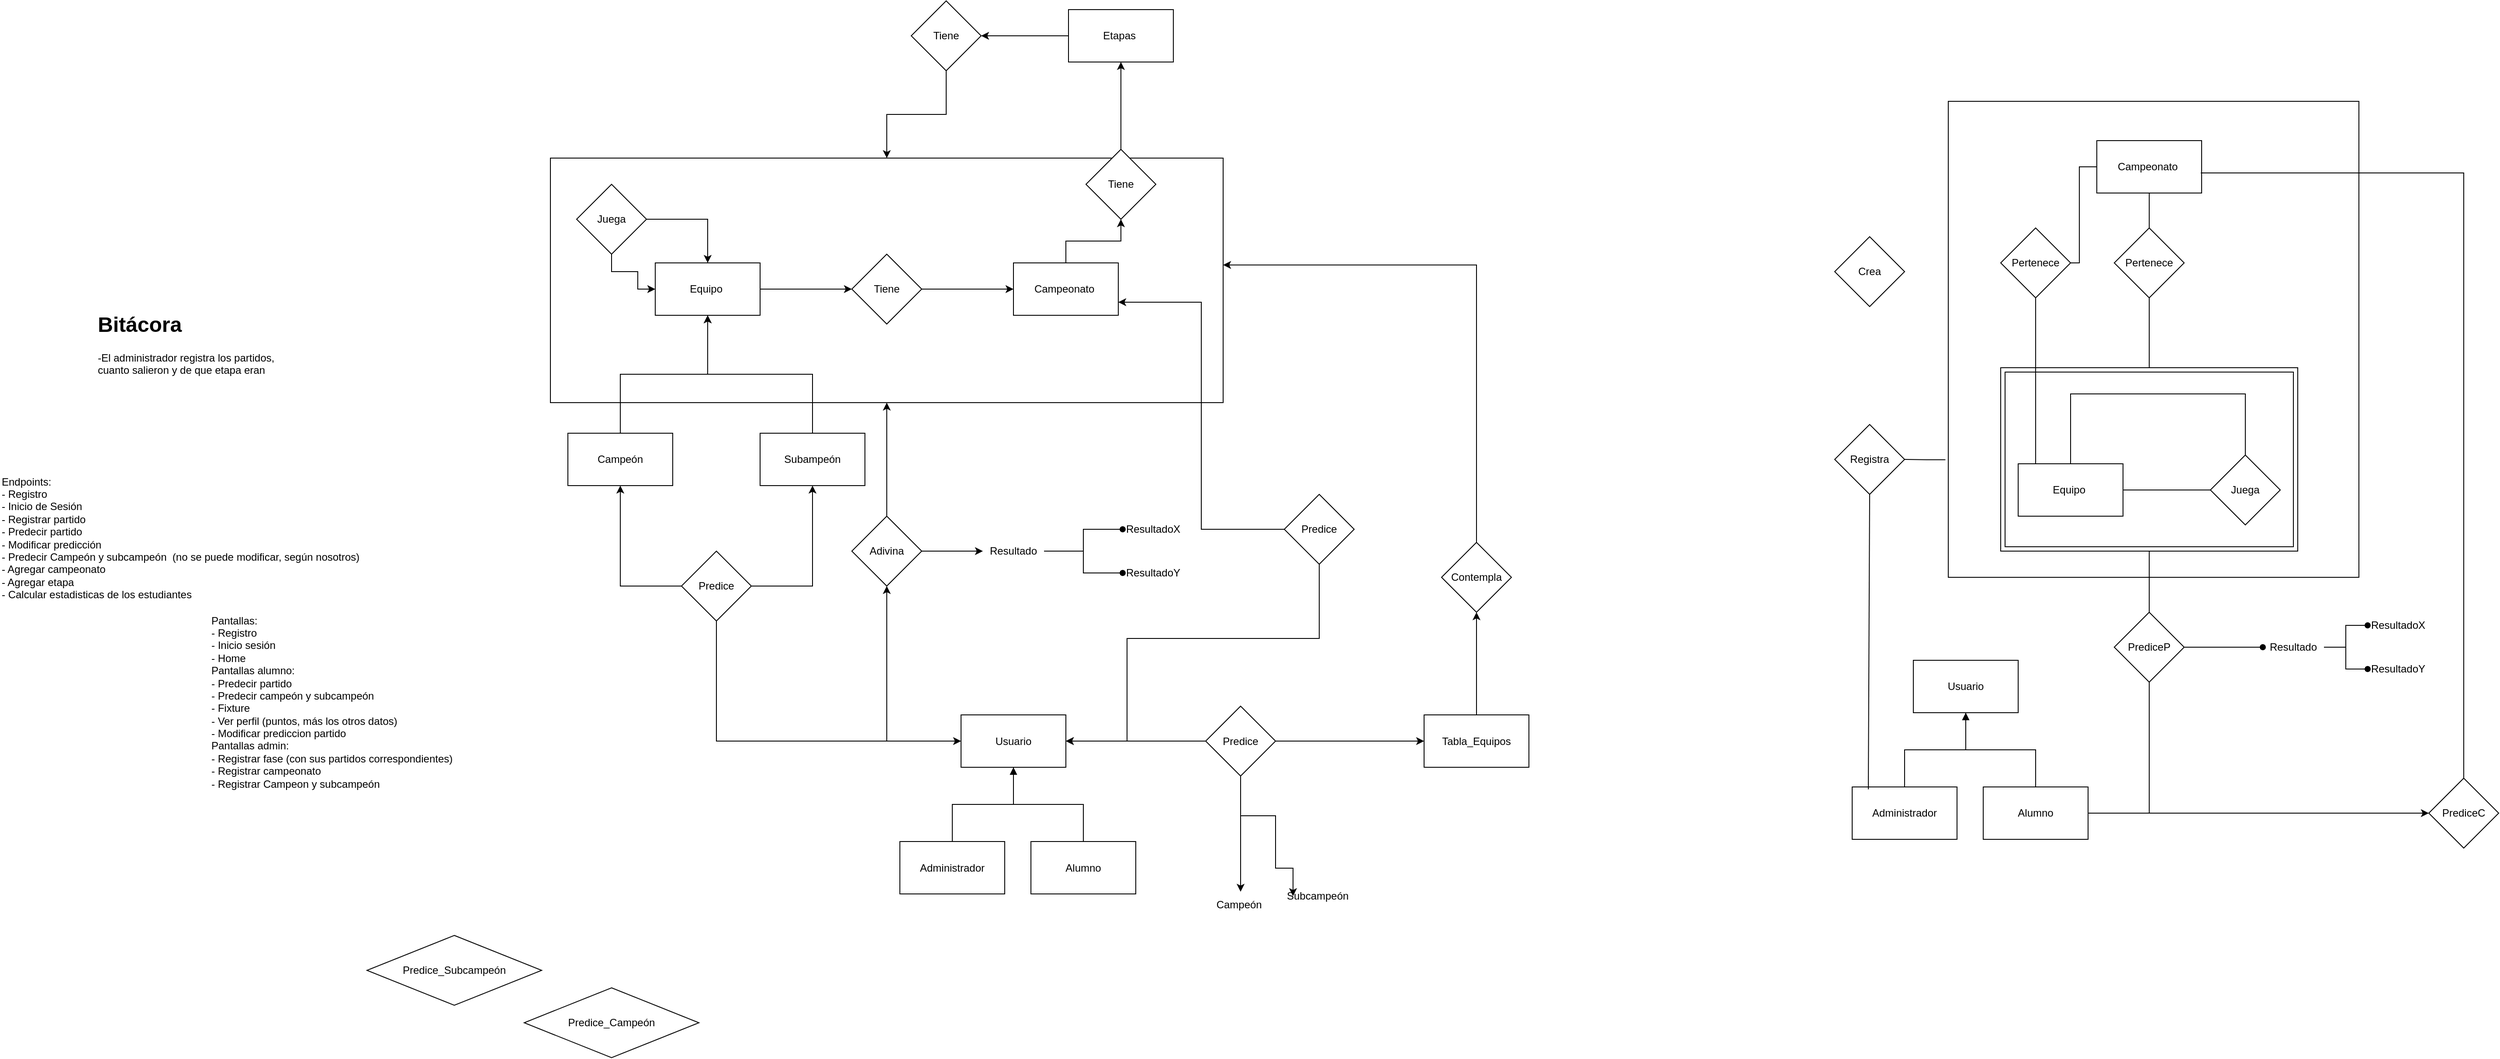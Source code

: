 <mxfile version="24.0.4" type="device">
  <diagram name="Página-1" id="dXuvZrCzdVewI1BWlygH">
    <mxGraphModel dx="3505" dy="1852" grid="1" gridSize="10" guides="1" tooltips="1" connect="1" arrows="1" fold="1" page="1" pageScale="1" pageWidth="827" pageHeight="1169" math="0" shadow="0">
      <root>
        <mxCell id="0" />
        <mxCell id="1" parent="0" />
        <mxCell id="zvLFGMxQSoV8-PF65h6c-11" value="" style="rounded=0;whiteSpace=wrap;html=1;" vertex="1" parent="1">
          <mxGeometry x="-1420" y="100" width="770" height="280" as="geometry" />
        </mxCell>
        <mxCell id="12L8eSCTPUgTgmOG4Fr1-43" value="" style="rounded=0;whiteSpace=wrap;html=1;" parent="1" vertex="1">
          <mxGeometry x="180" y="35" width="470" height="545" as="geometry" />
        </mxCell>
        <mxCell id="12L8eSCTPUgTgmOG4Fr1-37" value="" style="edgeStyle=orthogonalEdgeStyle;rounded=0;orthogonalLoop=1;jettySize=auto;html=1;endArrow=none;endFill=0;exitX=-0.007;exitY=0.753;exitDx=0;exitDy=0;exitPerimeter=0;" parent="1" source="12L8eSCTPUgTgmOG4Fr1-43" target="12L8eSCTPUgTgmOG4Fr1-36" edge="1">
          <mxGeometry relative="1" as="geometry">
            <mxPoint x="190" y="445" as="sourcePoint" />
          </mxGeometry>
        </mxCell>
        <mxCell id="12L8eSCTPUgTgmOG4Fr1-29" value="" style="shape=ext;margin=3;double=1;whiteSpace=wrap;html=1;align=center;" parent="1" vertex="1">
          <mxGeometry x="240" y="340" width="340" height="210" as="geometry" />
        </mxCell>
        <mxCell id="12L8eSCTPUgTgmOG4Fr1-3" value="" style="edgeStyle=orthogonalEdgeStyle;rounded=0;orthogonalLoop=1;jettySize=auto;html=1;endArrow=none;endFill=0;" parent="1" source="12L8eSCTPUgTgmOG4Fr1-1" target="12L8eSCTPUgTgmOG4Fr1-2" edge="1">
          <mxGeometry relative="1" as="geometry" />
        </mxCell>
        <mxCell id="12L8eSCTPUgTgmOG4Fr1-1" value="Equipo&amp;nbsp;" style="rounded=0;whiteSpace=wrap;html=1;strokeColor=default;" parent="1" vertex="1">
          <mxGeometry x="260" y="450" width="120" height="60" as="geometry" />
        </mxCell>
        <mxCell id="12L8eSCTPUgTgmOG4Fr1-5" value="" style="edgeStyle=orthogonalEdgeStyle;rounded=0;orthogonalLoop=1;jettySize=auto;html=1;entryX=0.5;entryY=0;entryDx=0;entryDy=0;endArrow=none;endFill=0;" parent="1" source="12L8eSCTPUgTgmOG4Fr1-2" target="12L8eSCTPUgTgmOG4Fr1-1" edge="1">
          <mxGeometry relative="1" as="geometry">
            <Array as="points">
              <mxPoint x="520" y="370" />
              <mxPoint x="320" y="370" />
            </Array>
          </mxGeometry>
        </mxCell>
        <mxCell id="12L8eSCTPUgTgmOG4Fr1-2" value="Juega" style="rhombus;whiteSpace=wrap;html=1;rounded=0;" parent="1" vertex="1">
          <mxGeometry x="480" y="440" width="80" height="80" as="geometry" />
        </mxCell>
        <mxCell id="12L8eSCTPUgTgmOG4Fr1-33" value="" style="edgeStyle=orthogonalEdgeStyle;rounded=0;orthogonalLoop=1;jettySize=auto;html=1;startArrow=block;startFill=1;endArrow=none;endFill=0;" parent="1" source="12L8eSCTPUgTgmOG4Fr1-7" target="12L8eSCTPUgTgmOG4Fr1-32" edge="1">
          <mxGeometry relative="1" as="geometry" />
        </mxCell>
        <mxCell id="12L8eSCTPUgTgmOG4Fr1-35" value="" style="edgeStyle=orthogonalEdgeStyle;rounded=0;orthogonalLoop=1;jettySize=auto;html=1;endArrow=none;endFill=0;" parent="1" source="12L8eSCTPUgTgmOG4Fr1-7" target="12L8eSCTPUgTgmOG4Fr1-34" edge="1">
          <mxGeometry relative="1" as="geometry" />
        </mxCell>
        <mxCell id="12L8eSCTPUgTgmOG4Fr1-7" value="Usuario" style="rounded=0;whiteSpace=wrap;html=1;" parent="1" vertex="1">
          <mxGeometry x="140" y="675" width="120" height="60" as="geometry" />
        </mxCell>
        <mxCell id="12L8eSCTPUgTgmOG4Fr1-10" value="" style="edgeStyle=orthogonalEdgeStyle;rounded=0;orthogonalLoop=1;jettySize=auto;html=1;endArrow=none;endFill=0;entryX=1;entryY=0.5;entryDx=0;entryDy=0;exitX=0.5;exitY=1;exitDx=0;exitDy=0;" parent="1" source="12L8eSCTPUgTgmOG4Fr1-8" target="12L8eSCTPUgTgmOG4Fr1-34" edge="1">
          <mxGeometry relative="1" as="geometry">
            <mxPoint x="420" y="730" as="targetPoint" />
            <Array as="points">
              <mxPoint x="410" y="850" />
            </Array>
          </mxGeometry>
        </mxCell>
        <mxCell id="12L8eSCTPUgTgmOG4Fr1-12" value="" style="edgeStyle=orthogonalEdgeStyle;rounded=0;orthogonalLoop=1;jettySize=auto;html=1;endArrow=oval;endFill=1;entryX=0;entryY=0.5;entryDx=0;entryDy=0;" parent="1" source="12L8eSCTPUgTgmOG4Fr1-8" target="12L8eSCTPUgTgmOG4Fr1-13" edge="1">
          <mxGeometry relative="1" as="geometry">
            <mxPoint x="530" y="660" as="targetPoint" />
          </mxGeometry>
        </mxCell>
        <mxCell id="12L8eSCTPUgTgmOG4Fr1-31" value="" style="edgeStyle=orthogonalEdgeStyle;rounded=0;orthogonalLoop=1;jettySize=auto;html=1;entryX=0.5;entryY=1;entryDx=0;entryDy=0;endArrow=none;endFill=0;" parent="1" source="12L8eSCTPUgTgmOG4Fr1-8" target="12L8eSCTPUgTgmOG4Fr1-29" edge="1">
          <mxGeometry relative="1" as="geometry" />
        </mxCell>
        <mxCell id="12L8eSCTPUgTgmOG4Fr1-8" value="PrediceP" style="rhombus;whiteSpace=wrap;html=1;rounded=0;" parent="1" vertex="1">
          <mxGeometry x="370" y="620" width="80" height="80" as="geometry" />
        </mxCell>
        <mxCell id="12L8eSCTPUgTgmOG4Fr1-15" value="" style="edgeStyle=orthogonalEdgeStyle;rounded=0;orthogonalLoop=1;jettySize=auto;html=1;endArrow=oval;endFill=1;" parent="1" source="12L8eSCTPUgTgmOG4Fr1-13" target="12L8eSCTPUgTgmOG4Fr1-14" edge="1">
          <mxGeometry relative="1" as="geometry" />
        </mxCell>
        <mxCell id="12L8eSCTPUgTgmOG4Fr1-17" value="" style="edgeStyle=orthogonalEdgeStyle;rounded=0;orthogonalLoop=1;jettySize=auto;html=1;endArrow=oval;endFill=1;" parent="1" source="12L8eSCTPUgTgmOG4Fr1-13" target="12L8eSCTPUgTgmOG4Fr1-16" edge="1">
          <mxGeometry relative="1" as="geometry" />
        </mxCell>
        <mxCell id="12L8eSCTPUgTgmOG4Fr1-13" value="Resultado" style="text;html=1;align=center;verticalAlign=middle;whiteSpace=wrap;rounded=0;" parent="1" vertex="1">
          <mxGeometry x="540" y="645" width="70" height="30" as="geometry" />
        </mxCell>
        <mxCell id="12L8eSCTPUgTgmOG4Fr1-14" value="ResultadoX" style="text;html=1;align=center;verticalAlign=middle;whiteSpace=wrap;rounded=0;" parent="1" vertex="1">
          <mxGeometry x="660" y="620" width="70" height="30" as="geometry" />
        </mxCell>
        <mxCell id="12L8eSCTPUgTgmOG4Fr1-16" value="ResultadoY" style="text;html=1;align=center;verticalAlign=middle;whiteSpace=wrap;rounded=0;" parent="1" vertex="1">
          <mxGeometry x="660" y="670" width="70" height="30" as="geometry" />
        </mxCell>
        <mxCell id="12L8eSCTPUgTgmOG4Fr1-19" value="Campeonato&amp;nbsp;" style="rounded=0;whiteSpace=wrap;html=1;" parent="1" vertex="1">
          <mxGeometry x="350" y="80" width="120" height="60" as="geometry" />
        </mxCell>
        <mxCell id="12L8eSCTPUgTgmOG4Fr1-24" value="" style="edgeStyle=orthogonalEdgeStyle;rounded=0;orthogonalLoop=1;jettySize=auto;html=1;endArrow=none;endFill=0;" parent="1" source="12L8eSCTPUgTgmOG4Fr1-22" target="12L8eSCTPUgTgmOG4Fr1-19" edge="1">
          <mxGeometry relative="1" as="geometry" />
        </mxCell>
        <mxCell id="12L8eSCTPUgTgmOG4Fr1-30" value="" style="edgeStyle=orthogonalEdgeStyle;rounded=0;orthogonalLoop=1;jettySize=auto;html=1;endArrow=none;endFill=0;" parent="1" source="12L8eSCTPUgTgmOG4Fr1-22" target="12L8eSCTPUgTgmOG4Fr1-29" edge="1">
          <mxGeometry relative="1" as="geometry" />
        </mxCell>
        <mxCell id="12L8eSCTPUgTgmOG4Fr1-22" value="Pertenece" style="rhombus;whiteSpace=wrap;html=1;rounded=0;" parent="1" vertex="1">
          <mxGeometry x="370" y="180" width="80" height="80" as="geometry" />
        </mxCell>
        <mxCell id="12L8eSCTPUgTgmOG4Fr1-32" value="Administrador" style="rounded=0;whiteSpace=wrap;html=1;" parent="1" vertex="1">
          <mxGeometry x="70" y="820" width="120" height="60" as="geometry" />
        </mxCell>
        <mxCell id="12L8eSCTPUgTgmOG4Fr1-47" value="" style="edgeStyle=orthogonalEdgeStyle;rounded=0;orthogonalLoop=1;jettySize=auto;html=1;entryX=0;entryY=0.5;entryDx=0;entryDy=0;" parent="1" source="12L8eSCTPUgTgmOG4Fr1-34" target="12L8eSCTPUgTgmOG4Fr1-45" edge="1">
          <mxGeometry relative="1" as="geometry">
            <mxPoint x="440" y="850" as="targetPoint" />
          </mxGeometry>
        </mxCell>
        <mxCell id="12L8eSCTPUgTgmOG4Fr1-34" value="Alumno" style="rounded=0;whiteSpace=wrap;html=1;" parent="1" vertex="1">
          <mxGeometry x="220" y="820" width="120" height="60" as="geometry" />
        </mxCell>
        <mxCell id="12L8eSCTPUgTgmOG4Fr1-36" value="Registra" style="rhombus;whiteSpace=wrap;html=1;" parent="1" vertex="1">
          <mxGeometry x="50" y="405" width="80" height="80" as="geometry" />
        </mxCell>
        <mxCell id="12L8eSCTPUgTgmOG4Fr1-38" value="" style="endArrow=none;html=1;rounded=0;entryX=0.5;entryY=1;entryDx=0;entryDy=0;exitX=0.154;exitY=0.045;exitDx=0;exitDy=0;exitPerimeter=0;" parent="1" source="12L8eSCTPUgTgmOG4Fr1-32" target="12L8eSCTPUgTgmOG4Fr1-36" edge="1">
          <mxGeometry width="50" height="50" relative="1" as="geometry">
            <mxPoint x="420" y="690" as="sourcePoint" />
            <mxPoint x="470" y="640" as="targetPoint" />
          </mxGeometry>
        </mxCell>
        <mxCell id="12L8eSCTPUgTgmOG4Fr1-41" value="Crea" style="rhombus;whiteSpace=wrap;html=1;" parent="1" vertex="1">
          <mxGeometry x="50" y="190" width="80" height="80" as="geometry" />
        </mxCell>
        <mxCell id="12L8eSCTPUgTgmOG4Fr1-49" value="" style="edgeStyle=orthogonalEdgeStyle;rounded=0;orthogonalLoop=1;jettySize=auto;html=1;entryX=0.992;entryY=0.617;entryDx=0;entryDy=0;entryPerimeter=0;endArrow=none;endFill=0;" parent="1" source="12L8eSCTPUgTgmOG4Fr1-45" target="12L8eSCTPUgTgmOG4Fr1-19" edge="1">
          <mxGeometry relative="1" as="geometry">
            <mxPoint x="770" y="690" as="targetPoint" />
            <Array as="points">
              <mxPoint x="770" y="117" />
            </Array>
          </mxGeometry>
        </mxCell>
        <mxCell id="12L8eSCTPUgTgmOG4Fr1-45" value="PrediceC" style="rhombus;whiteSpace=wrap;html=1;rounded=0;" parent="1" vertex="1">
          <mxGeometry x="730" y="810" width="80" height="80" as="geometry" />
        </mxCell>
        <mxCell id="12L8eSCTPUgTgmOG4Fr1-52" value="" style="edgeStyle=orthogonalEdgeStyle;rounded=0;orthogonalLoop=1;jettySize=auto;html=1;entryX=0;entryY=0.5;entryDx=0;entryDy=0;endArrow=none;endFill=0;" parent="1" source="12L8eSCTPUgTgmOG4Fr1-50" target="12L8eSCTPUgTgmOG4Fr1-19" edge="1">
          <mxGeometry relative="1" as="geometry">
            <mxPoint x="280" y="60" as="targetPoint" />
            <Array as="points">
              <mxPoint x="330" y="220" />
              <mxPoint x="330" y="110" />
            </Array>
          </mxGeometry>
        </mxCell>
        <mxCell id="12L8eSCTPUgTgmOG4Fr1-53" value="" style="edgeStyle=orthogonalEdgeStyle;rounded=0;orthogonalLoop=1;jettySize=auto;html=1;endArrow=none;endFill=0;" parent="1" source="12L8eSCTPUgTgmOG4Fr1-50" edge="1">
          <mxGeometry relative="1" as="geometry">
            <mxPoint x="280" y="450" as="targetPoint" />
            <Array as="points">
              <mxPoint x="280" y="450" />
            </Array>
          </mxGeometry>
        </mxCell>
        <mxCell id="12L8eSCTPUgTgmOG4Fr1-50" value="Pertenece" style="rhombus;whiteSpace=wrap;html=1;" parent="1" vertex="1">
          <mxGeometry x="240" y="180" width="80" height="80" as="geometry" />
        </mxCell>
        <mxCell id="zvLFGMxQSoV8-PF65h6c-19" value="" style="edgeStyle=orthogonalEdgeStyle;rounded=0;orthogonalLoop=1;jettySize=auto;html=1;" edge="1" parent="1" source="zvLFGMxQSoV8-PF65h6c-2" target="zvLFGMxQSoV8-PF65h6c-18">
          <mxGeometry relative="1" as="geometry" />
        </mxCell>
        <mxCell id="zvLFGMxQSoV8-PF65h6c-2" value="Equipo&amp;nbsp;" style="rounded=0;whiteSpace=wrap;html=1;strokeColor=default;" vertex="1" parent="1">
          <mxGeometry x="-1300" y="220" width="120" height="60" as="geometry" />
        </mxCell>
        <mxCell id="zvLFGMxQSoV8-PF65h6c-69" value="" style="edgeStyle=orthogonalEdgeStyle;rounded=0;orthogonalLoop=1;jettySize=auto;html=1;" edge="1" parent="1" source="zvLFGMxQSoV8-PF65h6c-3" target="zvLFGMxQSoV8-PF65h6c-70">
          <mxGeometry relative="1" as="geometry">
            <mxPoint x="-830" y="150.0" as="targetPoint" />
          </mxGeometry>
        </mxCell>
        <mxCell id="zvLFGMxQSoV8-PF65h6c-3" value="Campeonato&amp;nbsp;" style="rounded=0;whiteSpace=wrap;html=1;" vertex="1" parent="1">
          <mxGeometry x="-890" y="220" width="120" height="60" as="geometry" />
        </mxCell>
        <mxCell id="zvLFGMxQSoV8-PF65h6c-6" value="" style="edgeStyle=orthogonalEdgeStyle;rounded=0;orthogonalLoop=1;jettySize=auto;html=1;startArrow=block;startFill=1;endArrow=none;endFill=0;" edge="1" parent="1" source="zvLFGMxQSoV8-PF65h6c-8" target="zvLFGMxQSoV8-PF65h6c-9">
          <mxGeometry relative="1" as="geometry" />
        </mxCell>
        <mxCell id="zvLFGMxQSoV8-PF65h6c-7" value="" style="edgeStyle=orthogonalEdgeStyle;rounded=0;orthogonalLoop=1;jettySize=auto;html=1;endArrow=none;endFill=0;" edge="1" parent="1" source="zvLFGMxQSoV8-PF65h6c-8" target="zvLFGMxQSoV8-PF65h6c-10">
          <mxGeometry relative="1" as="geometry" />
        </mxCell>
        <mxCell id="zvLFGMxQSoV8-PF65h6c-22" value="" style="edgeStyle=orthogonalEdgeStyle;rounded=0;orthogonalLoop=1;jettySize=auto;html=1;" edge="1" parent="1" source="zvLFGMxQSoV8-PF65h6c-8" target="zvLFGMxQSoV8-PF65h6c-21">
          <mxGeometry relative="1" as="geometry" />
        </mxCell>
        <mxCell id="zvLFGMxQSoV8-PF65h6c-8" value="Usuario" style="rounded=0;whiteSpace=wrap;html=1;" vertex="1" parent="1">
          <mxGeometry x="-950" y="737.5" width="120" height="60" as="geometry" />
        </mxCell>
        <mxCell id="zvLFGMxQSoV8-PF65h6c-9" value="Administrador" style="rounded=0;whiteSpace=wrap;html=1;" vertex="1" parent="1">
          <mxGeometry x="-1020" y="882.5" width="120" height="60" as="geometry" />
        </mxCell>
        <mxCell id="zvLFGMxQSoV8-PF65h6c-10" value="Alumno" style="rounded=0;whiteSpace=wrap;html=1;" vertex="1" parent="1">
          <mxGeometry x="-870" y="882.5" width="120" height="60" as="geometry" />
        </mxCell>
        <mxCell id="zvLFGMxQSoV8-PF65h6c-15" value="" style="edgeStyle=orthogonalEdgeStyle;rounded=0;orthogonalLoop=1;jettySize=auto;html=1;entryX=0;entryY=0.5;entryDx=0;entryDy=0;" edge="1" parent="1" source="zvLFGMxQSoV8-PF65h6c-13" target="zvLFGMxQSoV8-PF65h6c-2">
          <mxGeometry relative="1" as="geometry">
            <mxPoint x="-1350.0" y="330" as="targetPoint" />
            <Array as="points">
              <mxPoint x="-1350" y="230" />
              <mxPoint x="-1320" y="230" />
              <mxPoint x="-1320" y="250" />
            </Array>
          </mxGeometry>
        </mxCell>
        <mxCell id="zvLFGMxQSoV8-PF65h6c-17" value="" style="edgeStyle=orthogonalEdgeStyle;rounded=0;orthogonalLoop=1;jettySize=auto;html=1;" edge="1" parent="1" source="zvLFGMxQSoV8-PF65h6c-13" target="zvLFGMxQSoV8-PF65h6c-2">
          <mxGeometry relative="1" as="geometry">
            <mxPoint x="-1190.0" y="170" as="targetPoint" />
          </mxGeometry>
        </mxCell>
        <mxCell id="zvLFGMxQSoV8-PF65h6c-13" value="Juega" style="rhombus;whiteSpace=wrap;html=1;rounded=0;" vertex="1" parent="1">
          <mxGeometry x="-1390" y="130" width="80" height="80" as="geometry" />
        </mxCell>
        <mxCell id="zvLFGMxQSoV8-PF65h6c-20" value="" style="edgeStyle=orthogonalEdgeStyle;rounded=0;orthogonalLoop=1;jettySize=auto;html=1;" edge="1" parent="1" source="zvLFGMxQSoV8-PF65h6c-18" target="zvLFGMxQSoV8-PF65h6c-3">
          <mxGeometry relative="1" as="geometry" />
        </mxCell>
        <mxCell id="zvLFGMxQSoV8-PF65h6c-18" value="Tiene" style="rhombus;whiteSpace=wrap;html=1;rounded=0;" vertex="1" parent="1">
          <mxGeometry x="-1075" y="210" width="80" height="80" as="geometry" />
        </mxCell>
        <mxCell id="zvLFGMxQSoV8-PF65h6c-24" value="" style="edgeStyle=orthogonalEdgeStyle;rounded=0;orthogonalLoop=1;jettySize=auto;html=1;" edge="1" parent="1" source="zvLFGMxQSoV8-PF65h6c-21" target="zvLFGMxQSoV8-PF65h6c-11">
          <mxGeometry relative="1" as="geometry">
            <mxPoint x="-1280" y="430" as="targetPoint" />
            <Array as="points" />
          </mxGeometry>
        </mxCell>
        <mxCell id="zvLFGMxQSoV8-PF65h6c-30" value="" style="edgeStyle=orthogonalEdgeStyle;rounded=0;orthogonalLoop=1;jettySize=auto;html=1;" edge="1" parent="1" source="zvLFGMxQSoV8-PF65h6c-21" target="zvLFGMxQSoV8-PF65h6c-27">
          <mxGeometry relative="1" as="geometry" />
        </mxCell>
        <mxCell id="zvLFGMxQSoV8-PF65h6c-21" value="Adivina" style="rhombus;whiteSpace=wrap;html=1;rounded=0;" vertex="1" parent="1">
          <mxGeometry x="-1075" y="510" width="80" height="80" as="geometry" />
        </mxCell>
        <mxCell id="zvLFGMxQSoV8-PF65h6c-25" value="" style="edgeStyle=orthogonalEdgeStyle;rounded=0;orthogonalLoop=1;jettySize=auto;html=1;endArrow=oval;endFill=1;" edge="1" parent="1" source="zvLFGMxQSoV8-PF65h6c-27" target="zvLFGMxQSoV8-PF65h6c-28">
          <mxGeometry relative="1" as="geometry" />
        </mxCell>
        <mxCell id="zvLFGMxQSoV8-PF65h6c-26" value="" style="edgeStyle=orthogonalEdgeStyle;rounded=0;orthogonalLoop=1;jettySize=auto;html=1;endArrow=oval;endFill=1;" edge="1" parent="1" source="zvLFGMxQSoV8-PF65h6c-27" target="zvLFGMxQSoV8-PF65h6c-29">
          <mxGeometry relative="1" as="geometry" />
        </mxCell>
        <mxCell id="zvLFGMxQSoV8-PF65h6c-27" value="Resultado" style="text;html=1;align=center;verticalAlign=middle;whiteSpace=wrap;rounded=0;" vertex="1" parent="1">
          <mxGeometry x="-925" y="535" width="70" height="30" as="geometry" />
        </mxCell>
        <mxCell id="zvLFGMxQSoV8-PF65h6c-28" value="ResultadoX" style="text;html=1;align=center;verticalAlign=middle;whiteSpace=wrap;rounded=0;" vertex="1" parent="1">
          <mxGeometry x="-765" y="510" width="70" height="30" as="geometry" />
        </mxCell>
        <mxCell id="zvLFGMxQSoV8-PF65h6c-29" value="ResultadoY" style="text;html=1;align=center;verticalAlign=middle;whiteSpace=wrap;rounded=0;" vertex="1" parent="1">
          <mxGeometry x="-765" y="560" width="70" height="30" as="geometry" />
        </mxCell>
        <mxCell id="zvLFGMxQSoV8-PF65h6c-35" value="" style="edgeStyle=orthogonalEdgeStyle;rounded=0;orthogonalLoop=1;jettySize=auto;html=1;" edge="1" parent="1" source="zvLFGMxQSoV8-PF65h6c-31" target="zvLFGMxQSoV8-PF65h6c-34">
          <mxGeometry relative="1" as="geometry" />
        </mxCell>
        <mxCell id="zvLFGMxQSoV8-PF65h6c-31" value="Tabla_Equipos" style="rounded=0;whiteSpace=wrap;html=1;strokeColor=default;" vertex="1" parent="1">
          <mxGeometry x="-420" y="737.5" width="120" height="60" as="geometry" />
        </mxCell>
        <mxCell id="zvLFGMxQSoV8-PF65h6c-37" value="" style="edgeStyle=orthogonalEdgeStyle;rounded=0;orthogonalLoop=1;jettySize=auto;html=1;exitX=0.5;exitY=0;exitDx=0;exitDy=0;entryX=1;entryY=0.437;entryDx=0;entryDy=0;entryPerimeter=0;" edge="1" parent="1" source="zvLFGMxQSoV8-PF65h6c-34" target="zvLFGMxQSoV8-PF65h6c-11">
          <mxGeometry relative="1" as="geometry">
            <mxPoint x="34.997" y="439.997" as="sourcePoint" />
            <mxPoint x="-600.003" y="239.93" as="targetPoint" />
          </mxGeometry>
        </mxCell>
        <mxCell id="zvLFGMxQSoV8-PF65h6c-34" value="Contempla" style="rhombus;whiteSpace=wrap;html=1;rounded=0;" vertex="1" parent="1">
          <mxGeometry x="-400" y="540" width="80" height="80" as="geometry" />
        </mxCell>
        <mxCell id="zvLFGMxQSoV8-PF65h6c-40" value="" style="edgeStyle=orthogonalEdgeStyle;rounded=0;orthogonalLoop=1;jettySize=auto;html=1;entryX=1;entryY=0.5;entryDx=0;entryDy=0;" edge="1" parent="1" source="zvLFGMxQSoV8-PF65h6c-38" target="zvLFGMxQSoV8-PF65h6c-8">
          <mxGeometry relative="1" as="geometry">
            <mxPoint x="-790" y="767.5" as="targetPoint" />
          </mxGeometry>
        </mxCell>
        <mxCell id="zvLFGMxQSoV8-PF65h6c-42" value="" style="edgeStyle=orthogonalEdgeStyle;rounded=0;orthogonalLoop=1;jettySize=auto;html=1;entryX=0;entryY=0.5;entryDx=0;entryDy=0;" edge="1" parent="1" source="zvLFGMxQSoV8-PF65h6c-38" target="zvLFGMxQSoV8-PF65h6c-31">
          <mxGeometry relative="1" as="geometry">
            <mxPoint x="-470" y="767.5" as="targetPoint" />
          </mxGeometry>
        </mxCell>
        <mxCell id="zvLFGMxQSoV8-PF65h6c-46" value="" style="edgeStyle=orthogonalEdgeStyle;rounded=0;orthogonalLoop=1;jettySize=auto;html=1;" edge="1" parent="1" source="zvLFGMxQSoV8-PF65h6c-38" target="zvLFGMxQSoV8-PF65h6c-47">
          <mxGeometry relative="1" as="geometry">
            <mxPoint x="-630" y="927.5" as="targetPoint" />
          </mxGeometry>
        </mxCell>
        <mxCell id="zvLFGMxQSoV8-PF65h6c-51" value="" style="edgeStyle=orthogonalEdgeStyle;rounded=0;orthogonalLoop=1;jettySize=auto;html=1;entryX=0;entryY=0.5;entryDx=0;entryDy=0;" edge="1" parent="1" source="zvLFGMxQSoV8-PF65h6c-38" target="zvLFGMxQSoV8-PF65h6c-48">
          <mxGeometry relative="1" as="geometry">
            <mxPoint x="-560" y="870" as="targetPoint" />
            <Array as="points">
              <mxPoint x="-630" y="853" />
              <mxPoint x="-590" y="853" />
              <mxPoint x="-590" y="913" />
            </Array>
          </mxGeometry>
        </mxCell>
        <mxCell id="zvLFGMxQSoV8-PF65h6c-38" value="Predice" style="rhombus;whiteSpace=wrap;html=1;rounded=0;" vertex="1" parent="1">
          <mxGeometry x="-670" y="727.5" width="80" height="80" as="geometry" />
        </mxCell>
        <mxCell id="zvLFGMxQSoV8-PF65h6c-47" value="Campeón&amp;nbsp;" style="text;html=1;align=center;verticalAlign=middle;whiteSpace=wrap;rounded=0;" vertex="1" parent="1">
          <mxGeometry x="-660" y="940" width="60" height="30" as="geometry" />
        </mxCell>
        <mxCell id="zvLFGMxQSoV8-PF65h6c-48" value="Subcampeón&amp;nbsp;" style="text;html=1;align=center;verticalAlign=middle;whiteSpace=wrap;rounded=0;" vertex="1" parent="1">
          <mxGeometry x="-570" y="930" width="60" height="30" as="geometry" />
        </mxCell>
        <mxCell id="zvLFGMxQSoV8-PF65h6c-55" value="" style="edgeStyle=orthogonalEdgeStyle;rounded=0;orthogonalLoop=1;jettySize=auto;html=1;" edge="1" parent="1" source="zvLFGMxQSoV8-PF65h6c-52" target="zvLFGMxQSoV8-PF65h6c-2">
          <mxGeometry relative="1" as="geometry" />
        </mxCell>
        <mxCell id="zvLFGMxQSoV8-PF65h6c-52" value="Campeón" style="rounded=0;whiteSpace=wrap;html=1;strokeColor=default;" vertex="1" parent="1">
          <mxGeometry x="-1400" y="415" width="120" height="60" as="geometry" />
        </mxCell>
        <mxCell id="zvLFGMxQSoV8-PF65h6c-56" value="" style="edgeStyle=orthogonalEdgeStyle;rounded=0;orthogonalLoop=1;jettySize=auto;html=1;entryX=0.5;entryY=1;entryDx=0;entryDy=0;" edge="1" parent="1" source="zvLFGMxQSoV8-PF65h6c-53" target="zvLFGMxQSoV8-PF65h6c-2">
          <mxGeometry relative="1" as="geometry" />
        </mxCell>
        <mxCell id="zvLFGMxQSoV8-PF65h6c-53" value="Subampeón" style="rounded=0;whiteSpace=wrap;html=1;strokeColor=default;" vertex="1" parent="1">
          <mxGeometry x="-1180" y="415" width="120" height="60" as="geometry" />
        </mxCell>
        <mxCell id="zvLFGMxQSoV8-PF65h6c-60" value="" style="edgeStyle=orthogonalEdgeStyle;rounded=0;orthogonalLoop=1;jettySize=auto;html=1;" edge="1" parent="1" source="zvLFGMxQSoV8-PF65h6c-58" target="zvLFGMxQSoV8-PF65h6c-52">
          <mxGeometry relative="1" as="geometry">
            <mxPoint x="-1390" y="590" as="targetPoint" />
          </mxGeometry>
        </mxCell>
        <mxCell id="zvLFGMxQSoV8-PF65h6c-62" value="" style="edgeStyle=orthogonalEdgeStyle;rounded=0;orthogonalLoop=1;jettySize=auto;html=1;entryX=0.5;entryY=1;entryDx=0;entryDy=0;" edge="1" parent="1" source="zvLFGMxQSoV8-PF65h6c-58" target="zvLFGMxQSoV8-PF65h6c-53">
          <mxGeometry relative="1" as="geometry">
            <mxPoint x="-1070" y="590" as="targetPoint" />
          </mxGeometry>
        </mxCell>
        <mxCell id="zvLFGMxQSoV8-PF65h6c-64" value="" style="edgeStyle=orthogonalEdgeStyle;rounded=0;orthogonalLoop=1;jettySize=auto;html=1;entryX=0;entryY=0.5;entryDx=0;entryDy=0;" edge="1" parent="1" source="zvLFGMxQSoV8-PF65h6c-58" target="zvLFGMxQSoV8-PF65h6c-8">
          <mxGeometry relative="1" as="geometry">
            <mxPoint x="-1230" y="750" as="targetPoint" />
            <Array as="points">
              <mxPoint x="-1230" y="767" />
            </Array>
          </mxGeometry>
        </mxCell>
        <mxCell id="zvLFGMxQSoV8-PF65h6c-58" value="Predice" style="rhombus;whiteSpace=wrap;html=1;rounded=0;" vertex="1" parent="1">
          <mxGeometry x="-1270" y="550" width="80" height="80" as="geometry" />
        </mxCell>
        <mxCell id="zvLFGMxQSoV8-PF65h6c-65" value="Predice_Campeón&lt;span style=&quot;color: rgba(0, 0, 0, 0); font-family: monospace; font-size: 0px; text-align: start; text-wrap: nowrap;&quot;&gt;%3CmxGraphModel%3E%3Croot%3E%3CmxCell%20id%3D%220%22%2F%3E%3CmxCell%20id%3D%221%22%20parent%3D%220%22%2F%3E%3CmxCell%20id%3D%222%22%20value%3D%22Predice%22%20style%3D%22rhombus%3BwhiteSpace%3Dwrap%3Bhtml%3D1%3Brounded%3D0%3B%22%20vertex%3D%221%22%20parent%3D%221%22%3E%3CmxGeometry%20x%3D%22-1270%22%20y%3D%22550%22%20width%3D%2280%22%20height%3D%2280%22%20as%3D%22geometry%22%2F%3E%3C%2FmxCell%3E%3C%2Froot%3E%3C%2FmxGraphModel%3E&lt;/span&gt;" style="rhombus;whiteSpace=wrap;html=1;rounded=0;" vertex="1" parent="1">
          <mxGeometry x="-1450" y="1050" width="200" height="80" as="geometry" />
        </mxCell>
        <mxCell id="zvLFGMxQSoV8-PF65h6c-66" value="Predice_Subcampeón&lt;span style=&quot;color: rgba(0, 0, 0, 0); font-family: monospace; font-size: 0px; text-align: start; text-wrap: nowrap;&quot;&gt;%3CmxGraphModel%3E%3Croot%3E%3CmxCell%20id%3D%220%22%2F%3E%3CmxCell%20id%3D%221%22%20parent%3D%220%22%2F%3E%3CmxCell%20id%3D%222%22%20value%3D%22Predice%22%20style%3D%22rhombus%3BwhiteSpace%3Dwrap%3Bhtml%3D1%3Brounded%3D0%3B%22%20vertex%3D%221%22%20parent%3D%221%22%3E%3CmxGeometry%20x%3D%22-1270%22%20y%3D%22550%22%20width%3D%2280%22%20height%3D%2280%22%20as%3D%22geometry%22%2F%3E%3C%2FmxCell%3E%3C%2Froot%3E%3C%2FmxGraphModel%3E&lt;/span&gt;" style="rhombus;whiteSpace=wrap;html=1;rounded=0;" vertex="1" parent="1">
          <mxGeometry x="-1630" y="990" width="200" height="80" as="geometry" />
        </mxCell>
        <mxCell id="zvLFGMxQSoV8-PF65h6c-73" value="" style="edgeStyle=orthogonalEdgeStyle;rounded=0;orthogonalLoop=1;jettySize=auto;html=1;" edge="1" parent="1" source="zvLFGMxQSoV8-PF65h6c-67" target="zvLFGMxQSoV8-PF65h6c-72">
          <mxGeometry relative="1" as="geometry" />
        </mxCell>
        <mxCell id="zvLFGMxQSoV8-PF65h6c-67" value="Etapas&amp;nbsp;" style="rounded=0;whiteSpace=wrap;html=1;" vertex="1" parent="1">
          <mxGeometry x="-827" y="-70" width="120" height="60" as="geometry" />
        </mxCell>
        <mxCell id="zvLFGMxQSoV8-PF65h6c-71" value="" style="edgeStyle=orthogonalEdgeStyle;rounded=0;orthogonalLoop=1;jettySize=auto;html=1;" edge="1" parent="1" source="zvLFGMxQSoV8-PF65h6c-70" target="zvLFGMxQSoV8-PF65h6c-67">
          <mxGeometry relative="1" as="geometry" />
        </mxCell>
        <mxCell id="zvLFGMxQSoV8-PF65h6c-70" value="Tiene" style="rhombus;whiteSpace=wrap;html=1;rounded=0;" vertex="1" parent="1">
          <mxGeometry x="-807" y="90" width="80" height="80" as="geometry" />
        </mxCell>
        <mxCell id="zvLFGMxQSoV8-PF65h6c-74" value="" style="edgeStyle=orthogonalEdgeStyle;rounded=0;orthogonalLoop=1;jettySize=auto;html=1;" edge="1" parent="1" source="zvLFGMxQSoV8-PF65h6c-72" target="zvLFGMxQSoV8-PF65h6c-11">
          <mxGeometry relative="1" as="geometry" />
        </mxCell>
        <mxCell id="zvLFGMxQSoV8-PF65h6c-72" value="Tiene" style="rhombus;whiteSpace=wrap;html=1;rounded=0;" vertex="1" parent="1">
          <mxGeometry x="-1007" y="-80" width="80" height="80" as="geometry" />
        </mxCell>
        <mxCell id="zvLFGMxQSoV8-PF65h6c-77" value="" style="edgeStyle=orthogonalEdgeStyle;rounded=0;orthogonalLoop=1;jettySize=auto;html=1;entryX=1;entryY=0.5;entryDx=0;entryDy=0;" edge="1" parent="1" source="zvLFGMxQSoV8-PF65h6c-75" target="zvLFGMxQSoV8-PF65h6c-8">
          <mxGeometry relative="1" as="geometry">
            <mxPoint x="-540" y="685" as="targetPoint" />
            <Array as="points">
              <mxPoint x="-540" y="650" />
              <mxPoint x="-760" y="650" />
              <mxPoint x="-760" y="767" />
            </Array>
          </mxGeometry>
        </mxCell>
        <mxCell id="zvLFGMxQSoV8-PF65h6c-79" value="" style="edgeStyle=orthogonalEdgeStyle;rounded=0;orthogonalLoop=1;jettySize=auto;html=1;entryX=1;entryY=0.75;entryDx=0;entryDy=0;" edge="1" parent="1" source="zvLFGMxQSoV8-PF65h6c-75" target="zvLFGMxQSoV8-PF65h6c-3">
          <mxGeometry relative="1" as="geometry">
            <mxPoint x="-540" y="365" as="targetPoint" />
          </mxGeometry>
        </mxCell>
        <mxCell id="zvLFGMxQSoV8-PF65h6c-75" value="Predice" style="rhombus;whiteSpace=wrap;html=1;rounded=0;" vertex="1" parent="1">
          <mxGeometry x="-580" y="485" width="80" height="80" as="geometry" />
        </mxCell>
        <mxCell id="zvLFGMxQSoV8-PF65h6c-85" value="Pantallas:&lt;div&gt;- Registro&amp;nbsp;&lt;/div&gt;&lt;div&gt;- Inicio sesión&amp;nbsp;&lt;/div&gt;&lt;div&gt;- Home&amp;nbsp;&lt;/div&gt;&lt;div&gt;&lt;span style=&quot;background-color: initial;&quot;&gt;Pantallas alumno:&lt;/span&gt;&lt;/div&gt;&lt;div&gt;- Predecir partido&amp;nbsp;&lt;/div&gt;&lt;div&gt;- Predecir campeón y subcampeón&amp;nbsp;&lt;/div&gt;&lt;div&gt;- Fixture&lt;/div&gt;&lt;div&gt;- Ver perfil (puntos, más los otros datos)&lt;/div&gt;&lt;div&gt;- Modificar prediccion partido&amp;nbsp;&lt;/div&gt;&lt;div&gt;Pantallas admin:&lt;/div&gt;&lt;div&gt;- Registrar fase (con sus partidos correspondientes)&lt;/div&gt;&lt;div&gt;- Registrar campeonato&amp;nbsp;&lt;/div&gt;&lt;div&gt;- Registrar Campeon y subcampeón&lt;/div&gt;&lt;div&gt;&lt;br&gt;&lt;/div&gt;" style="text;html=1;align=left;verticalAlign=middle;whiteSpace=wrap;rounded=0;" vertex="1" parent="1">
          <mxGeometry x="-1810" y="610" width="450" height="240" as="geometry" />
        </mxCell>
        <mxCell id="zvLFGMxQSoV8-PF65h6c-87" value="&lt;h1 style=&quot;margin-top: 0px;&quot;&gt;Bitácora&lt;/h1&gt;&lt;p&gt;-El administrador registra los partidos, cuanto salieron y de que etapa eran&amp;nbsp;&lt;/p&gt;" style="text;html=1;whiteSpace=wrap;overflow=hidden;rounded=0;" vertex="1" parent="1">
          <mxGeometry x="-1940" y="270" width="230" height="120" as="geometry" />
        </mxCell>
        <mxCell id="zvLFGMxQSoV8-PF65h6c-88" value="&lt;div&gt;Endpoints:&lt;/div&gt;&lt;div&gt;- Registro&amp;nbsp;&lt;/div&gt;&lt;div&gt;- Inicio de Sesión&lt;/div&gt;&lt;div&gt;- Registrar partido&lt;/div&gt;&lt;div&gt;- Predecir partido&amp;nbsp;&lt;/div&gt;&lt;div&gt;- Modificar predicción&amp;nbsp;&lt;/div&gt;&lt;div&gt;- Predecir Campeón y subcampeón&amp;nbsp; (no se puede modificar, según nosotros)&lt;/div&gt;&lt;div&gt;- Agregar campeonato&amp;nbsp;&lt;/div&gt;&lt;div&gt;- Agregar etapa&amp;nbsp;&lt;/div&gt;&lt;div&gt;- Calcular estadisticas de los estudiantes&amp;nbsp;&lt;/div&gt;" style="text;html=1;align=left;verticalAlign=middle;whiteSpace=wrap;rounded=0;" vertex="1" parent="1">
          <mxGeometry x="-2050" y="415" width="450" height="240" as="geometry" />
        </mxCell>
      </root>
    </mxGraphModel>
  </diagram>
</mxfile>
